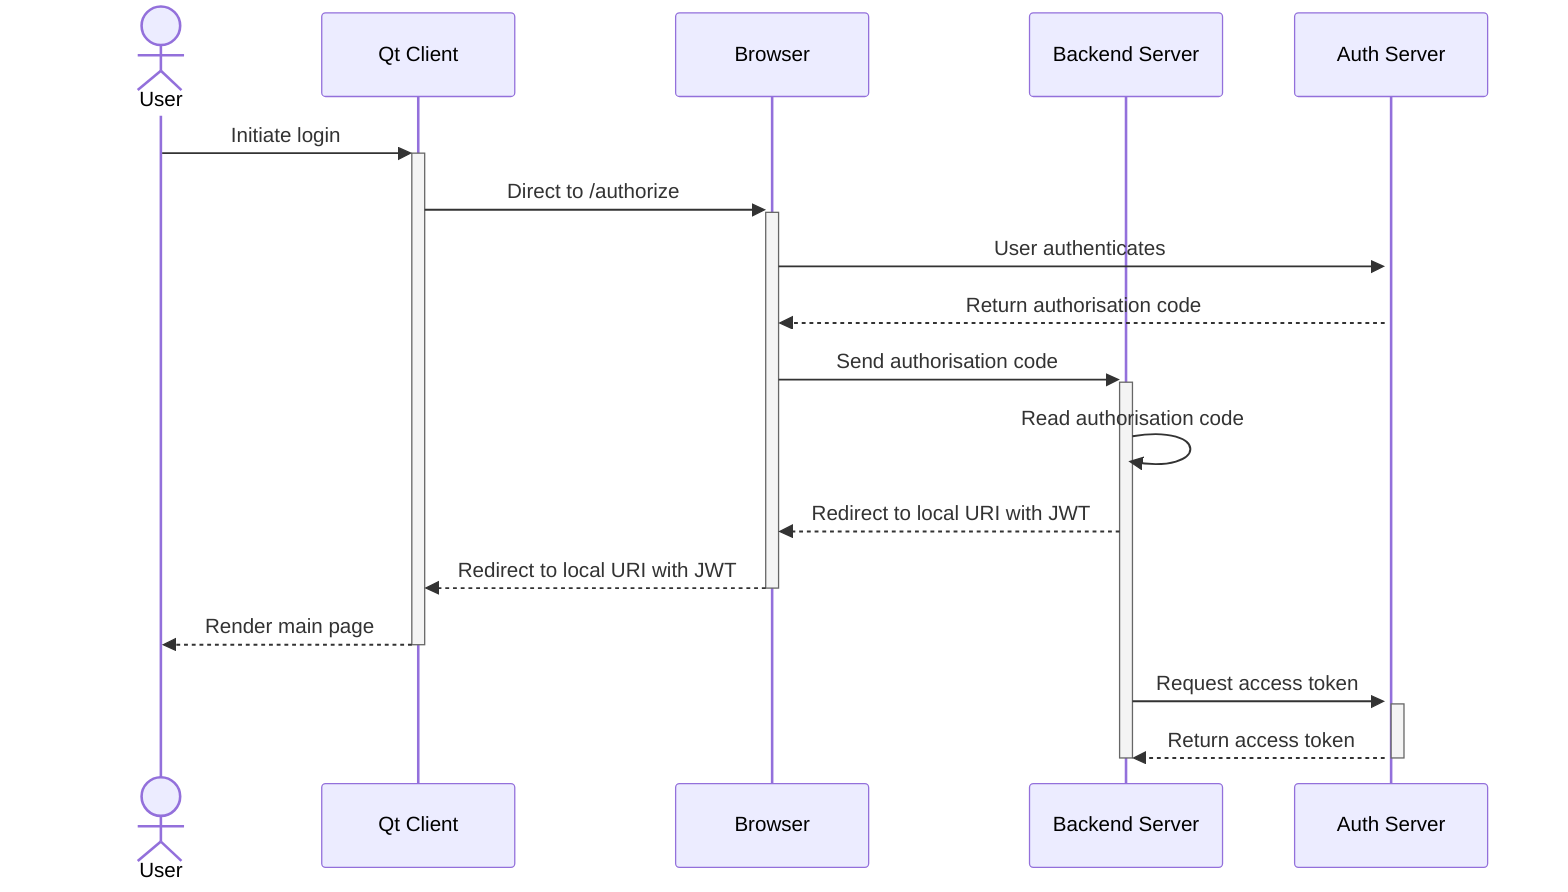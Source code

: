 sequenceDiagram
    actor User as User
    participant Client as Qt Client
    participant Browser as Browser
    participant Backend as Backend Server
    participant Auth as Auth Server

    User ->>+ Client: Initiate login
    Client ->>+ Browser: Direct to /authorize
    Browser ->>+ Auth: User authenticates
    Auth -->> Browser: Return authorisation code
    Browser ->>+ Backend: Send authorisation code
    Backend ->> Backend: Read authorisation code
    Backend -->> Browser: Redirect to local URI with JWT
    Browser -->>- Client: Redirect to local URI with JWT
    Client -->>- User: Render main page
    Backend ->>+ Auth: Request access token
    Auth -->>- Backend: Return access token
    deactivate Backend